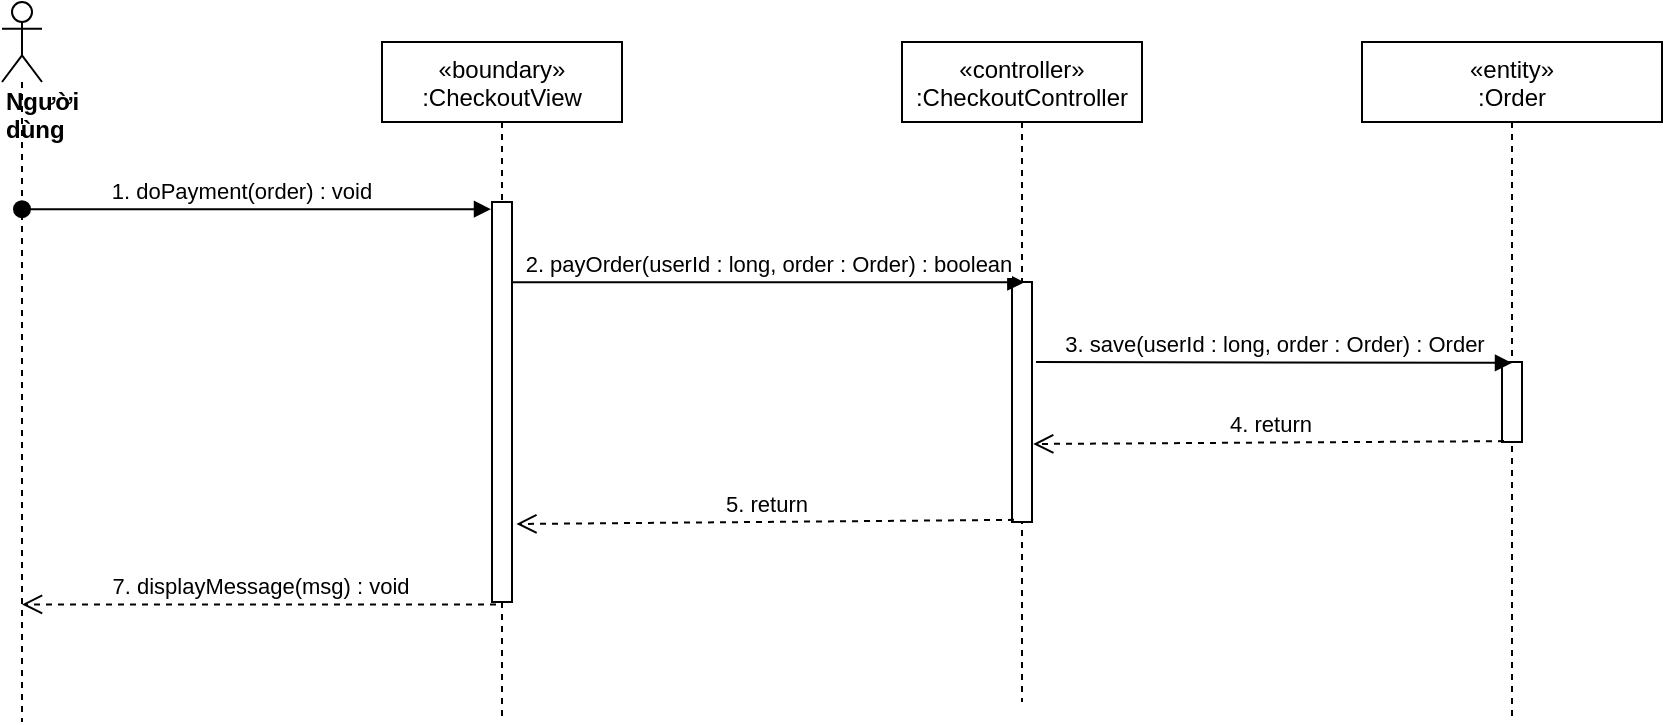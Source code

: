 <mxfile version="14.7.6" type="device"><diagram id="kgpKYQtTHZ0yAKxKKP6v" name="Page-1"><mxGraphModel dx="1038" dy="521" grid="1" gridSize="10" guides="1" tooltips="1" connect="1" arrows="1" fold="1" page="1" pageScale="1" pageWidth="850" pageHeight="1100" math="0" shadow="0"><root><mxCell id="0"/><mxCell id="1" parent="0"/><mxCell id="_ItYSPXy4qkXaXedO7J0-1" value="«boundary»&#10;:CheckoutView" style="shape=umlLifeline;perimeter=lifelinePerimeter;container=1;collapsible=0;recursiveResize=0;rounded=0;shadow=0;strokeWidth=1;" parent="1" vertex="1"><mxGeometry x="290" y="80" width="120" height="340" as="geometry"/></mxCell><mxCell id="_ItYSPXy4qkXaXedO7J0-2" value="" style="points=[];perimeter=orthogonalPerimeter;rounded=0;shadow=0;strokeWidth=1;" parent="_ItYSPXy4qkXaXedO7J0-1" vertex="1"><mxGeometry x="55" y="80" width="10" height="200" as="geometry"/></mxCell><mxCell id="_ItYSPXy4qkXaXedO7J0-4" value="«controller»&#10;:CheckoutController" style="shape=umlLifeline;perimeter=lifelinePerimeter;container=1;collapsible=0;recursiveResize=0;rounded=0;shadow=0;strokeWidth=1;" parent="1" vertex="1"><mxGeometry x="550" y="80" width="120" height="330" as="geometry"/></mxCell><mxCell id="_ItYSPXy4qkXaXedO7J0-5" value="" style="points=[];perimeter=orthogonalPerimeter;rounded=0;shadow=0;strokeWidth=1;" parent="_ItYSPXy4qkXaXedO7J0-4" vertex="1"><mxGeometry x="55" y="120" width="10" height="120" as="geometry"/></mxCell><mxCell id="_ItYSPXy4qkXaXedO7J0-6" value="&lt;div&gt;&lt;b&gt;Người dùng&lt;/b&gt;&lt;/div&gt;" style="shape=umlLifeline;participant=umlActor;perimeter=lifelinePerimeter;whiteSpace=wrap;html=1;container=1;collapsible=0;recursiveResize=0;verticalAlign=top;spacingTop=36;outlineConnect=0;align=left;" parent="1" vertex="1"><mxGeometry x="100" y="60" width="20" height="360" as="geometry"/></mxCell><mxCell id="_ItYSPXy4qkXaXedO7J0-7" value="1. doPayment(order) : void" style="verticalAlign=bottom;startArrow=oval;endArrow=block;startSize=8;shadow=0;strokeWidth=1;entryX=-0.05;entryY=0.018;entryDx=0;entryDy=0;entryPerimeter=0;" parent="1" source="_ItYSPXy4qkXaXedO7J0-6" target="_ItYSPXy4qkXaXedO7J0-2" edge="1"><mxGeometry x="-0.06" relative="1" as="geometry"><mxPoint x="100" y="170" as="sourcePoint"/><mxPoint as="offset"/></mxGeometry></mxCell><mxCell id="_ItYSPXy4qkXaXedO7J0-10" value="2. payOrder(userId : long, order : Order) : boolean" style="html=1;verticalAlign=bottom;endArrow=block;entryX=0.617;entryY=0.001;entryDx=0;entryDy=0;entryPerimeter=0;" parent="1" source="_ItYSPXy4qkXaXedO7J0-2" target="_ItYSPXy4qkXaXedO7J0-5" edge="1"><mxGeometry width="80" relative="1" as="geometry"><mxPoint x="320" y="248" as="sourcePoint"/><mxPoint x="500" y="210" as="targetPoint"/></mxGeometry></mxCell><mxCell id="_ItYSPXy4qkXaXedO7J0-12" value="«entity»&#10;:Order" style="shape=umlLifeline;perimeter=lifelinePerimeter;container=1;collapsible=0;recursiveResize=0;rounded=0;shadow=0;strokeWidth=1;" parent="1" vertex="1"><mxGeometry x="780" y="80" width="150" height="340" as="geometry"/></mxCell><mxCell id="_ItYSPXy4qkXaXedO7J0-13" value="" style="points=[];perimeter=orthogonalPerimeter;rounded=0;shadow=0;strokeWidth=1;" parent="_ItYSPXy4qkXaXedO7J0-12" vertex="1"><mxGeometry x="70" y="160" width="10" height="40" as="geometry"/></mxCell><mxCell id="rvuVdao86JJSGbpw4Tsl-1" value="3. save(userId : long, order : Order) : Order" style="html=1;verticalAlign=bottom;endArrow=block;entryX=0.5;entryY=0.011;entryDx=0;entryDy=0;entryPerimeter=0;" parent="1" target="_ItYSPXy4qkXaXedO7J0-13" edge="1"><mxGeometry width="80" relative="1" as="geometry"><mxPoint x="617" y="240" as="sourcePoint"/><mxPoint x="700" y="220" as="targetPoint"/></mxGeometry></mxCell><mxCell id="rvuVdao86JJSGbpw4Tsl-6" value="4. return" style="html=1;verticalAlign=bottom;endArrow=open;dashed=1;endSize=8;exitX=0.1;exitY=0.989;exitDx=0;exitDy=0;exitPerimeter=0;entryX=1.06;entryY=0.675;entryDx=0;entryDy=0;entryPerimeter=0;" parent="1" source="_ItYSPXy4qkXaXedO7J0-13" target="_ItYSPXy4qkXaXedO7J0-5" edge="1"><mxGeometry relative="1" as="geometry"><mxPoint x="850" y="220" as="sourcePoint"/><mxPoint x="618" y="279" as="targetPoint"/></mxGeometry></mxCell><mxCell id="ImZFcoXBS6uAFKx7sV4a-1" value="7. displayMessage(msg) : void" style="html=1;verticalAlign=bottom;endArrow=open;dashed=1;endSize=8;exitX=0.2;exitY=1.006;exitDx=0;exitDy=0;exitPerimeter=0;" parent="1" source="_ItYSPXy4qkXaXedO7J0-2" target="_ItYSPXy4qkXaXedO7J0-6" edge="1"><mxGeometry relative="1" as="geometry"><mxPoint x="590" y="220" as="sourcePoint"/><mxPoint x="510" y="220" as="targetPoint"/></mxGeometry></mxCell><mxCell id="ImZFcoXBS6uAFKx7sV4a-2" value="5. return" style="html=1;verticalAlign=bottom;endArrow=open;dashed=1;endSize=8;exitX=0.1;exitY=0.991;exitDx=0;exitDy=0;exitPerimeter=0;entryX=1.22;entryY=0.805;entryDx=0;entryDy=0;entryPerimeter=0;" parent="1" source="_ItYSPXy4qkXaXedO7J0-5" target="_ItYSPXy4qkXaXedO7J0-2" edge="1"><mxGeometry relative="1" as="geometry"><mxPoint x="590" y="220" as="sourcePoint"/><mxPoint x="360" y="309" as="targetPoint"/></mxGeometry></mxCell></root></mxGraphModel></diagram></mxfile>
